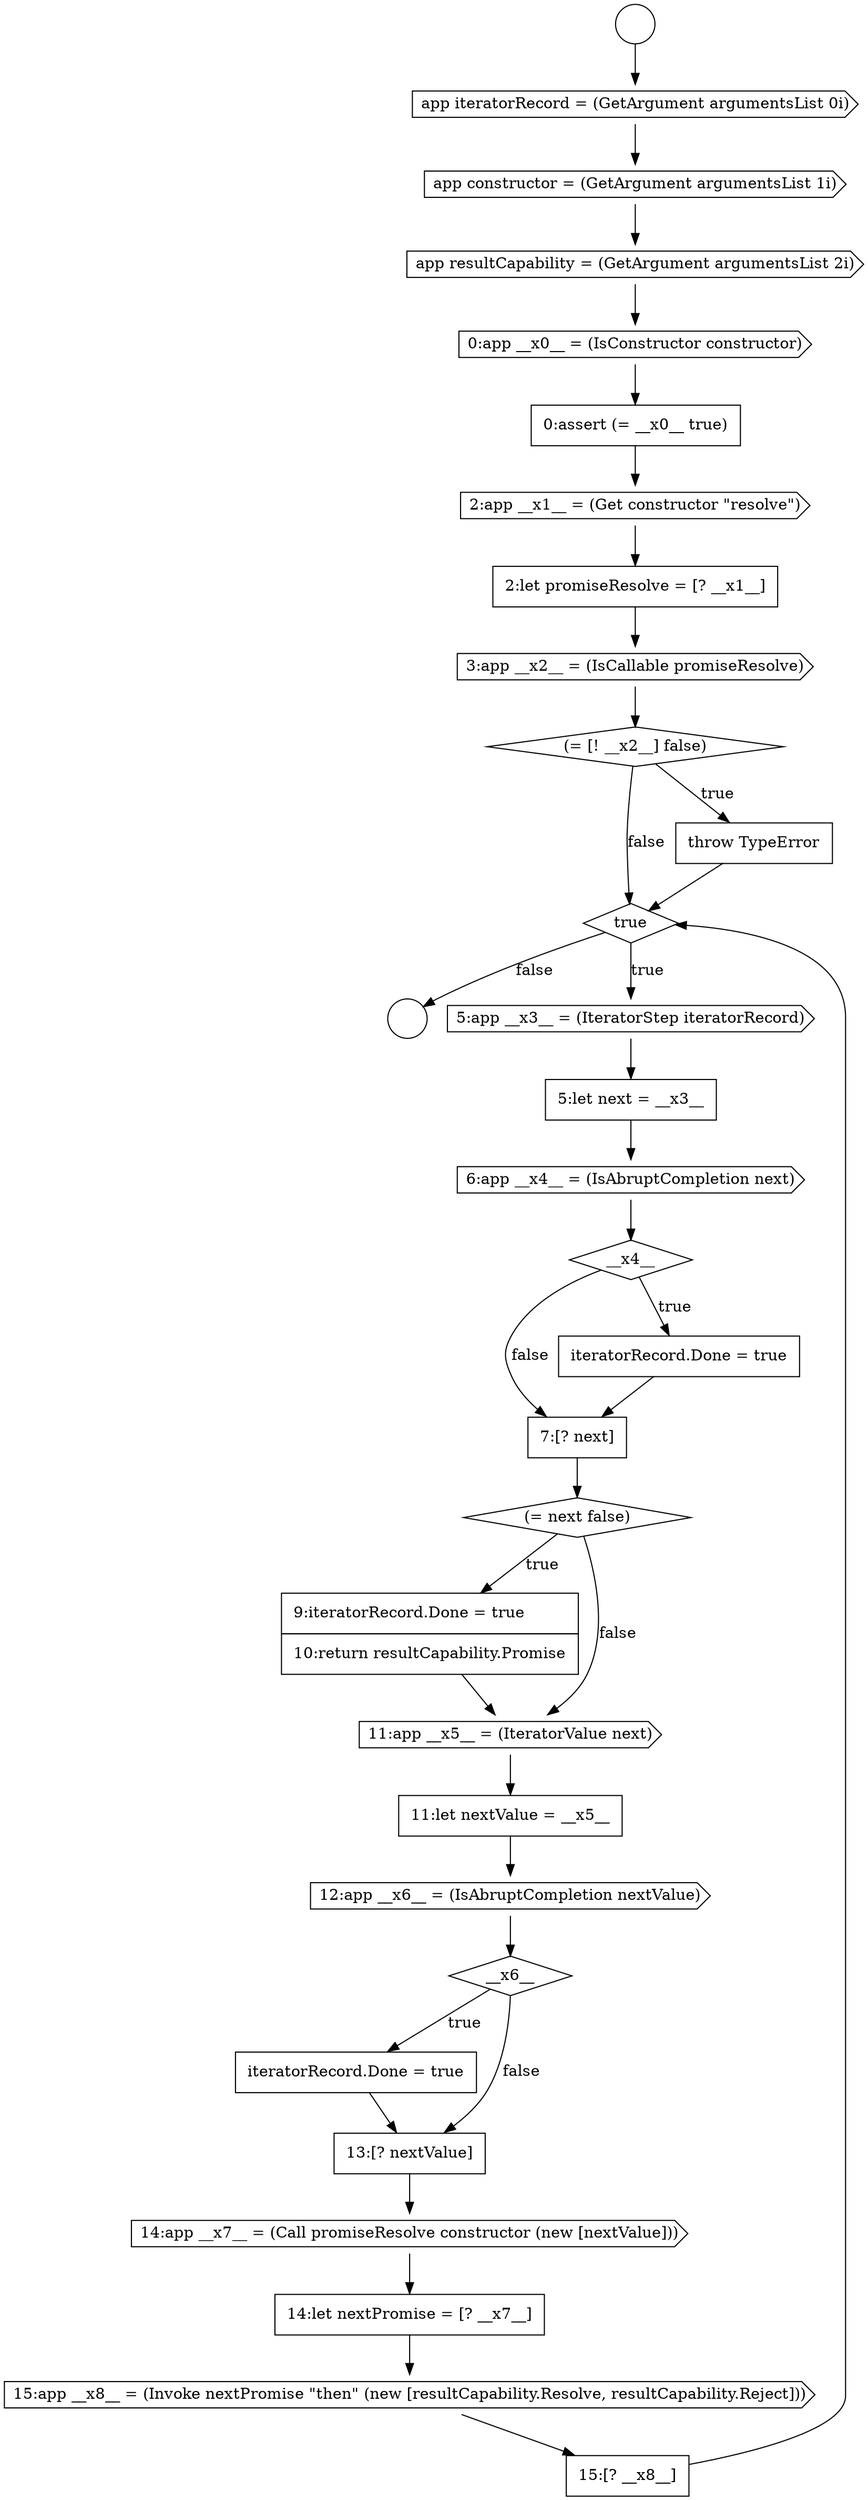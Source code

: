 digraph {
  node18393 [shape=cds, label=<<font color="black">app iteratorRecord = (GetArgument argumentsList 0i)</font>> color="black" fillcolor="white" style=filled]
  node18416 [shape=none, margin=0, label=<<font color="black">
    <table border="0" cellborder="1" cellspacing="0" cellpadding="10">
      <tr><td align="left">iteratorRecord.Done = true</td></tr>
    </table>
  </font>> color="black" fillcolor="white" style=filled]
  node18397 [shape=none, margin=0, label=<<font color="black">
    <table border="0" cellborder="1" cellspacing="0" cellpadding="10">
      <tr><td align="left">0:assert (= __x0__ true)</td></tr>
    </table>
  </font>> color="black" fillcolor="white" style=filled]
  node18420 [shape=cds, label=<<font color="black">15:app __x8__ = (Invoke nextPromise &quot;then&quot; (new [resultCapability.Resolve, resultCapability.Reject]))</font>> color="black" fillcolor="white" style=filled]
  node18407 [shape=diamond, label=<<font color="black">__x4__</font>> color="black" fillcolor="white" style=filled]
  node18411 [shape=none, margin=0, label=<<font color="black">
    <table border="0" cellborder="1" cellspacing="0" cellpadding="10">
      <tr><td align="left">9:iteratorRecord.Done = true</td></tr>
      <tr><td align="left">10:return resultCapability.Promise</td></tr>
    </table>
  </font>> color="black" fillcolor="white" style=filled]
  node18415 [shape=diamond, label=<<font color="black">__x6__</font>> color="black" fillcolor="white" style=filled]
  node18403 [shape=diamond, label=<<font color="black">true</font>> color="black" fillcolor="white" style=filled]
  node18418 [shape=cds, label=<<font color="black">14:app __x7__ = (Call promiseResolve constructor (new [nextValue]))</font>> color="black" fillcolor="white" style=filled]
  node18399 [shape=none, margin=0, label=<<font color="black">
    <table border="0" cellborder="1" cellspacing="0" cellpadding="10">
      <tr><td align="left">2:let promiseResolve = [? __x1__]</td></tr>
    </table>
  </font>> color="black" fillcolor="white" style=filled]
  node18414 [shape=cds, label=<<font color="black">12:app __x6__ = (IsAbruptCompletion nextValue)</font>> color="black" fillcolor="white" style=filled]
  node18395 [shape=cds, label=<<font color="black">app resultCapability = (GetArgument argumentsList 2i)</font>> color="black" fillcolor="white" style=filled]
  node18405 [shape=none, margin=0, label=<<font color="black">
    <table border="0" cellborder="1" cellspacing="0" cellpadding="10">
      <tr><td align="left">5:let next = __x3__</td></tr>
    </table>
  </font>> color="black" fillcolor="white" style=filled]
  node18394 [shape=cds, label=<<font color="black">app constructor = (GetArgument argumentsList 1i)</font>> color="black" fillcolor="white" style=filled]
  node18409 [shape=none, margin=0, label=<<font color="black">
    <table border="0" cellborder="1" cellspacing="0" cellpadding="10">
      <tr><td align="left">7:[? next]</td></tr>
    </table>
  </font>> color="black" fillcolor="white" style=filled]
  node18401 [shape=diamond, label=<<font color="black">(= [! __x2__] false)</font>> color="black" fillcolor="white" style=filled]
  node18391 [shape=circle label=" " color="black" fillcolor="white" style=filled]
  node18406 [shape=cds, label=<<font color="black">6:app __x4__ = (IsAbruptCompletion next)</font>> color="black" fillcolor="white" style=filled]
  node18417 [shape=none, margin=0, label=<<font color="black">
    <table border="0" cellborder="1" cellspacing="0" cellpadding="10">
      <tr><td align="left">13:[? nextValue]</td></tr>
    </table>
  </font>> color="black" fillcolor="white" style=filled]
  node18392 [shape=circle label=" " color="black" fillcolor="white" style=filled]
  node18412 [shape=cds, label=<<font color="black">11:app __x5__ = (IteratorValue next)</font>> color="black" fillcolor="white" style=filled]
  node18400 [shape=cds, label=<<font color="black">3:app __x2__ = (IsCallable promiseResolve)</font>> color="black" fillcolor="white" style=filled]
  node18402 [shape=none, margin=0, label=<<font color="black">
    <table border="0" cellborder="1" cellspacing="0" cellpadding="10">
      <tr><td align="left">throw TypeError</td></tr>
    </table>
  </font>> color="black" fillcolor="white" style=filled]
  node18404 [shape=cds, label=<<font color="black">5:app __x3__ = (IteratorStep iteratorRecord)</font>> color="black" fillcolor="white" style=filled]
  node18421 [shape=none, margin=0, label=<<font color="black">
    <table border="0" cellborder="1" cellspacing="0" cellpadding="10">
      <tr><td align="left">15:[? __x8__]</td></tr>
    </table>
  </font>> color="black" fillcolor="white" style=filled]
  node18396 [shape=cds, label=<<font color="black">0:app __x0__ = (IsConstructor constructor)</font>> color="black" fillcolor="white" style=filled]
  node18408 [shape=none, margin=0, label=<<font color="black">
    <table border="0" cellborder="1" cellspacing="0" cellpadding="10">
      <tr><td align="left">iteratorRecord.Done = true</td></tr>
    </table>
  </font>> color="black" fillcolor="white" style=filled]
  node18419 [shape=none, margin=0, label=<<font color="black">
    <table border="0" cellborder="1" cellspacing="0" cellpadding="10">
      <tr><td align="left">14:let nextPromise = [? __x7__]</td></tr>
    </table>
  </font>> color="black" fillcolor="white" style=filled]
  node18410 [shape=diamond, label=<<font color="black">(= next false)</font>> color="black" fillcolor="white" style=filled]
  node18413 [shape=none, margin=0, label=<<font color="black">
    <table border="0" cellborder="1" cellspacing="0" cellpadding="10">
      <tr><td align="left">11:let nextValue = __x5__</td></tr>
    </table>
  </font>> color="black" fillcolor="white" style=filled]
  node18398 [shape=cds, label=<<font color="black">2:app __x1__ = (Get constructor &quot;resolve&quot;)</font>> color="black" fillcolor="white" style=filled]
  node18396 -> node18397 [ color="black"]
  node18416 -> node18417 [ color="black"]
  node18402 -> node18403 [ color="black"]
  node18411 -> node18412 [ color="black"]
  node18414 -> node18415 [ color="black"]
  node18408 -> node18409 [ color="black"]
  node18412 -> node18413 [ color="black"]
  node18405 -> node18406 [ color="black"]
  node18400 -> node18401 [ color="black"]
  node18401 -> node18402 [label=<<font color="black">true</font>> color="black"]
  node18401 -> node18403 [label=<<font color="black">false</font>> color="black"]
  node18407 -> node18408 [label=<<font color="black">true</font>> color="black"]
  node18407 -> node18409 [label=<<font color="black">false</font>> color="black"]
  node18410 -> node18411 [label=<<font color="black">true</font>> color="black"]
  node18410 -> node18412 [label=<<font color="black">false</font>> color="black"]
  node18406 -> node18407 [ color="black"]
  node18421 -> node18403 [ color="black"]
  node18415 -> node18416 [label=<<font color="black">true</font>> color="black"]
  node18415 -> node18417 [label=<<font color="black">false</font>> color="black"]
  node18393 -> node18394 [ color="black"]
  node18395 -> node18396 [ color="black"]
  node18418 -> node18419 [ color="black"]
  node18413 -> node18414 [ color="black"]
  node18398 -> node18399 [ color="black"]
  node18420 -> node18421 [ color="black"]
  node18403 -> node18404 [label=<<font color="black">true</font>> color="black"]
  node18403 -> node18392 [label=<<font color="black">false</font>> color="black"]
  node18399 -> node18400 [ color="black"]
  node18391 -> node18393 [ color="black"]
  node18409 -> node18410 [ color="black"]
  node18417 -> node18418 [ color="black"]
  node18404 -> node18405 [ color="black"]
  node18397 -> node18398 [ color="black"]
  node18394 -> node18395 [ color="black"]
  node18419 -> node18420 [ color="black"]
}
